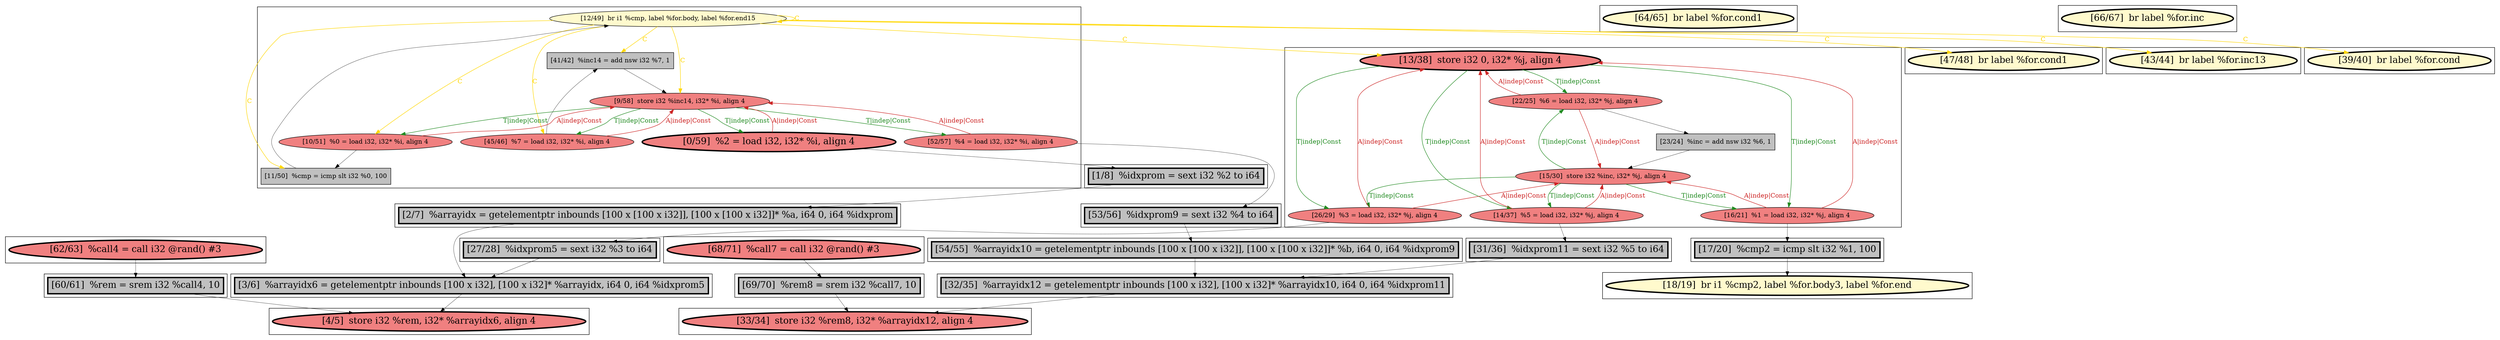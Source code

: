 
digraph G {



node1321->node1312 [style=solid,color=black,label="",penwidth=0.5,fontcolor=black ]
node1341->node1334 [style=solid,color=gold,label="C",penwidth=1.0,fontcolor=gold ]
node1327->node1331 [style=solid,color=forestgreen,label="T|indep|Const",penwidth=1.0,fontcolor=forestgreen ]
node1331->node1327 [style=solid,color=firebrick3,label="A|indep|Const",penwidth=1.0,fontcolor=firebrick3 ]
node1329->node1328 [style=solid,color=firebrick3,label="A|indep|Const",penwidth=1.0,fontcolor=firebrick3 ]
node1341->node1340 [style=solid,color=gold,label="C",penwidth=1.0,fontcolor=gold ]
node1341->node1339 [style=solid,color=gold,label="C",penwidth=1.0,fontcolor=gold ]
node1331->node1332 [style=solid,color=black,label="",penwidth=0.5,fontcolor=black ]
node1325->node1319 [style=solid,color=black,label="",penwidth=0.5,fontcolor=black ]
node1315->node1324 [style=solid,color=black,label="",penwidth=0.5,fontcolor=black ]
node1316->node1313 [style=solid,color=black,label="",penwidth=0.5,fontcolor=black ]
node1328->node1330 [style=solid,color=forestgreen,label="T|indep|Const",penwidth=1.0,fontcolor=forestgreen ]
node1341->node1344 [style=solid,color=gold,label="C",penwidth=1.0,fontcolor=gold ]
node1330->node1328 [style=solid,color=firebrick3,label="A|indep|Const",penwidth=1.0,fontcolor=firebrick3 ]
node1327->node1330 [style=solid,color=forestgreen,label="T|indep|Const",penwidth=1.0,fontcolor=forestgreen ]
node1347->node1317 [style=solid,color=black,label="",penwidth=0.5,fontcolor=black ]
node1335->node1339 [style=solid,color=forestgreen,label="T|indep|Const",penwidth=1.0,fontcolor=forestgreen ]
node1339->node1335 [style=solid,color=firebrick3,label="A|indep|Const",penwidth=1.0,fontcolor=firebrick3 ]
node1341->node1322 [style=solid,color=gold,label="C",penwidth=1.0,fontcolor=gold ]
node1332->node1328 [style=solid,color=black,label="",penwidth=0.5,fontcolor=black ]
node1341->node1338 [style=solid,color=gold,label="C",penwidth=1.0,fontcolor=gold ]
node1338->node1340 [style=solid,color=black,label="",penwidth=0.5,fontcolor=black ]
node1335->node1336 [style=solid,color=forestgreen,label="T|indep|Const",penwidth=1.0,fontcolor=forestgreen ]
node1331->node1328 [style=solid,color=firebrick3,label="A|indep|Const",penwidth=1.0,fontcolor=firebrick3 ]
node1335->node1338 [style=solid,color=forestgreen,label="T|indep|Const",penwidth=1.0,fontcolor=forestgreen ]
node1338->node1335 [style=solid,color=firebrick3,label="A|indep|Const",penwidth=1.0,fontcolor=firebrick3 ]
node1317->node1319 [style=solid,color=black,label="",penwidth=0.5,fontcolor=black ]
node1327->node1326 [style=solid,color=forestgreen,label="T|indep|Const",penwidth=1.0,fontcolor=forestgreen ]
node1329->node1347 [style=solid,color=black,label="",penwidth=0.5,fontcolor=black ]
node1341->node1341 [style=solid,color=gold,label="C",penwidth=1.0,fontcolor=gold ]
node1336->node1318 [style=solid,color=black,label="",penwidth=0.5,fontcolor=black ]
node1328->node1326 [style=solid,color=forestgreen,label="T|indep|Const",penwidth=1.0,fontcolor=forestgreen ]
node1341->node1327 [style=solid,color=gold,label="C",penwidth=1.0,fontcolor=gold ]
node1340->node1341 [style=solid,color=black,label="",penwidth=0.5,fontcolor=black ]
node1313->node1312 [style=solid,color=black,label="",penwidth=0.5,fontcolor=black ]
node1328->node1331 [style=solid,color=forestgreen,label="T|indep|Const",penwidth=1.0,fontcolor=forestgreen ]
node1326->node1328 [style=solid,color=firebrick3,label="A|indep|Const",penwidth=1.0,fontcolor=firebrick3 ]
node1326->node1327 [style=solid,color=firebrick3,label="A|indep|Const",penwidth=1.0,fontcolor=firebrick3 ]
node1335->node1337 [style=solid,color=forestgreen,label="T|indep|Const",penwidth=1.0,fontcolor=forestgreen ]
node1333->node1325 [style=solid,color=black,label="",penwidth=0.5,fontcolor=black ]
node1337->node1335 [style=solid,color=firebrick3,label="A|indep|Const",penwidth=1.0,fontcolor=firebrick3 ]
node1330->node1327 [style=solid,color=firebrick3,label="A|indep|Const",penwidth=1.0,fontcolor=firebrick3 ]
node1326->node1316 [style=solid,color=black,label="",penwidth=0.5,fontcolor=black ]
node1341->node1335 [style=solid,color=gold,label="C",penwidth=1.0,fontcolor=gold ]
node1343->node1313 [style=solid,color=black,label="",penwidth=0.5,fontcolor=black ]
node1342->node1317 [style=solid,color=black,label="",penwidth=0.5,fontcolor=black ]
node1329->node1327 [style=solid,color=firebrick3,label="A|indep|Const",penwidth=1.0,fontcolor=firebrick3 ]
node1327->node1329 [style=solid,color=forestgreen,label="T|indep|Const",penwidth=1.0,fontcolor=forestgreen ]
node1318->node1342 [style=solid,color=black,label="",penwidth=0.5,fontcolor=black ]
node1341->node1346 [style=solid,color=gold,label="C",penwidth=1.0,fontcolor=gold ]
node1314->node1343 [style=solid,color=black,label="",penwidth=0.5,fontcolor=black ]
node1328->node1329 [style=solid,color=forestgreen,label="T|indep|Const",penwidth=1.0,fontcolor=forestgreen ]
node1330->node1315 [style=solid,color=black,label="",penwidth=0.5,fontcolor=black ]
node1336->node1335 [style=solid,color=firebrick3,label="A|indep|Const",penwidth=1.0,fontcolor=firebrick3 ]
node1334->node1335 [style=solid,color=black,label="",penwidth=0.5,fontcolor=black ]
node1320->node1321 [style=solid,color=black,label="",penwidth=0.5,fontcolor=black ]
node1337->node1314 [style=solid,color=black,label="",penwidth=0.5,fontcolor=black ]
node1339->node1334 [style=solid,color=black,label="",penwidth=0.5,fontcolor=black ]


subgraph cluster22 {


node1347 [penwidth=3.0,fontsize=20,fillcolor=grey,label="[31/36]  %idxprom11 = sext i32 %5 to i64",shape=rectangle,style=filled ]



}

subgraph cluster20 {


node1345 [penwidth=3.0,fontsize=20,fillcolor=lemonchiffon,label="[64/65]  br label %for.cond1",shape=ellipse,style=filled ]



}

subgraph cluster18 {


node1343 [penwidth=3.0,fontsize=20,fillcolor=grey,label="[2/7]  %arrayidx = getelementptr inbounds [100 x [100 x i32]], [100 x [100 x i32]]* %a, i64 0, i64 %idxprom",shape=rectangle,style=filled ]



}

subgraph cluster16 {


node1341 [fillcolor=lemonchiffon,label="[12/49]  br i1 %cmp, label %for.body, label %for.end15",shape=ellipse,style=filled ]
node1335 [fillcolor=lightcoral,label="[9/58]  store i32 %inc14, i32* %i, align 4",shape=ellipse,style=filled ]
node1334 [fillcolor=grey,label="[41/42]  %inc14 = add nsw i32 %7, 1",shape=rectangle,style=filled ]
node1337 [penwidth=3.0,fontsize=20,fillcolor=lightcoral,label="[0/59]  %2 = load i32, i32* %i, align 4",shape=ellipse,style=filled ]
node1340 [fillcolor=grey,label="[11/50]  %cmp = icmp slt i32 %0, 100",shape=rectangle,style=filled ]
node1336 [fillcolor=lightcoral,label="[52/57]  %4 = load i32, i32* %i, align 4",shape=ellipse,style=filled ]
node1338 [fillcolor=lightcoral,label="[10/51]  %0 = load i32, i32* %i, align 4",shape=ellipse,style=filled ]
node1339 [fillcolor=lightcoral,label="[45/46]  %7 = load i32, i32* %i, align 4",shape=ellipse,style=filled ]



}

subgraph cluster17 {


node1342 [penwidth=3.0,fontsize=20,fillcolor=grey,label="[54/55]  %arrayidx10 = getelementptr inbounds [100 x [100 x i32]], [100 x [100 x i32]]* %b, i64 0, i64 %idxprom9",shape=rectangle,style=filled ]



}

subgraph cluster4 {


node1316 [penwidth=3.0,fontsize=20,fillcolor=grey,label="[27/28]  %idxprom5 = sext i32 %3 to i64",shape=rectangle,style=filled ]



}

subgraph cluster3 {


node1315 [penwidth=3.0,fontsize=20,fillcolor=grey,label="[17/20]  %cmp2 = icmp slt i32 %1, 100",shape=rectangle,style=filled ]



}

subgraph cluster2 {


node1314 [penwidth=3.0,fontsize=20,fillcolor=grey,label="[1/8]  %idxprom = sext i32 %2 to i64",shape=rectangle,style=filled ]



}

subgraph cluster1 {


node1313 [penwidth=3.0,fontsize=20,fillcolor=grey,label="[3/6]  %arrayidx6 = getelementptr inbounds [100 x i32], [100 x i32]* %arrayidx, i64 0, i64 %idxprom5",shape=rectangle,style=filled ]



}

subgraph cluster12 {


node1324 [penwidth=3.0,fontsize=20,fillcolor=lemonchiffon,label="[18/19]  br i1 %cmp2, label %for.body3, label %for.end",shape=ellipse,style=filled ]



}

subgraph cluster5 {


node1317 [penwidth=3.0,fontsize=20,fillcolor=grey,label="[32/35]  %arrayidx12 = getelementptr inbounds [100 x i32], [100 x i32]* %arrayidx10, i64 0, i64 %idxprom11",shape=rectangle,style=filled ]



}

subgraph cluster0 {


node1312 [penwidth=3.0,fontsize=20,fillcolor=lightcoral,label="[4/5]  store i32 %rem, i32* %arrayidx6, align 4",shape=ellipse,style=filled ]



}

subgraph cluster6 {


node1318 [penwidth=3.0,fontsize=20,fillcolor=grey,label="[53/56]  %idxprom9 = sext i32 %4 to i64",shape=rectangle,style=filled ]



}

subgraph cluster14 {


node1327 [penwidth=3.0,fontsize=20,fillcolor=lightcoral,label="[13/38]  store i32 0, i32* %j, align 4",shape=ellipse,style=filled ]
node1330 [fillcolor=lightcoral,label="[16/21]  %1 = load i32, i32* %j, align 4",shape=ellipse,style=filled ]
node1332 [fillcolor=grey,label="[23/24]  %inc = add nsw i32 %6, 1",shape=rectangle,style=filled ]
node1326 [fillcolor=lightcoral,label="[26/29]  %3 = load i32, i32* %j, align 4",shape=ellipse,style=filled ]
node1328 [fillcolor=lightcoral,label="[15/30]  store i32 %inc, i32* %j, align 4",shape=ellipse,style=filled ]
node1329 [fillcolor=lightcoral,label="[14/37]  %5 = load i32, i32* %j, align 4",shape=ellipse,style=filled ]
node1331 [fillcolor=lightcoral,label="[22/25]  %6 = load i32, i32* %j, align 4",shape=ellipse,style=filled ]



}

subgraph cluster7 {


node1319 [penwidth=3.0,fontsize=20,fillcolor=lightcoral,label="[33/34]  store i32 %rem8, i32* %arrayidx12, align 4",shape=ellipse,style=filled ]



}

subgraph cluster8 {


node1320 [penwidth=3.0,fontsize=20,fillcolor=lightcoral,label="[62/63]  %call4 = call i32 @rand() #3",shape=ellipse,style=filled ]



}

subgraph cluster21 {


node1346 [penwidth=3.0,fontsize=20,fillcolor=lemonchiffon,label="[39/40]  br label %for.cond",shape=ellipse,style=filled ]



}

subgraph cluster9 {


node1321 [penwidth=3.0,fontsize=20,fillcolor=grey,label="[60/61]  %rem = srem i32 %call4, 10",shape=rectangle,style=filled ]



}

subgraph cluster19 {


node1344 [penwidth=3.0,fontsize=20,fillcolor=lemonchiffon,label="[47/48]  br label %for.cond1",shape=ellipse,style=filled ]



}

subgraph cluster10 {


node1322 [penwidth=3.0,fontsize=20,fillcolor=lemonchiffon,label="[43/44]  br label %for.inc13",shape=ellipse,style=filled ]



}

subgraph cluster11 {


node1323 [penwidth=3.0,fontsize=20,fillcolor=lemonchiffon,label="[66/67]  br label %for.inc",shape=ellipse,style=filled ]



}

subgraph cluster13 {


node1325 [penwidth=3.0,fontsize=20,fillcolor=grey,label="[69/70]  %rem8 = srem i32 %call7, 10",shape=rectangle,style=filled ]



}

subgraph cluster15 {


node1333 [penwidth=3.0,fontsize=20,fillcolor=lightcoral,label="[68/71]  %call7 = call i32 @rand() #3",shape=ellipse,style=filled ]



}

}
